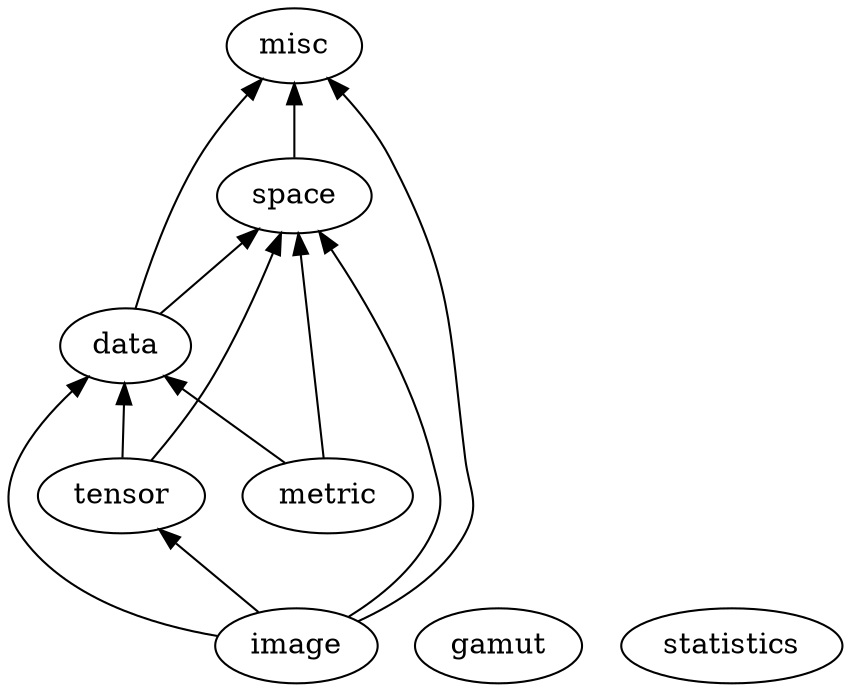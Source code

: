 digraph package {
    rankdir = BT
    data -> { space misc }
    gamut
    image -> { data space tensor misc }
    metric -> { data space }
    misc
    space -> misc
    statistics
    tensor -> { data space }
}
